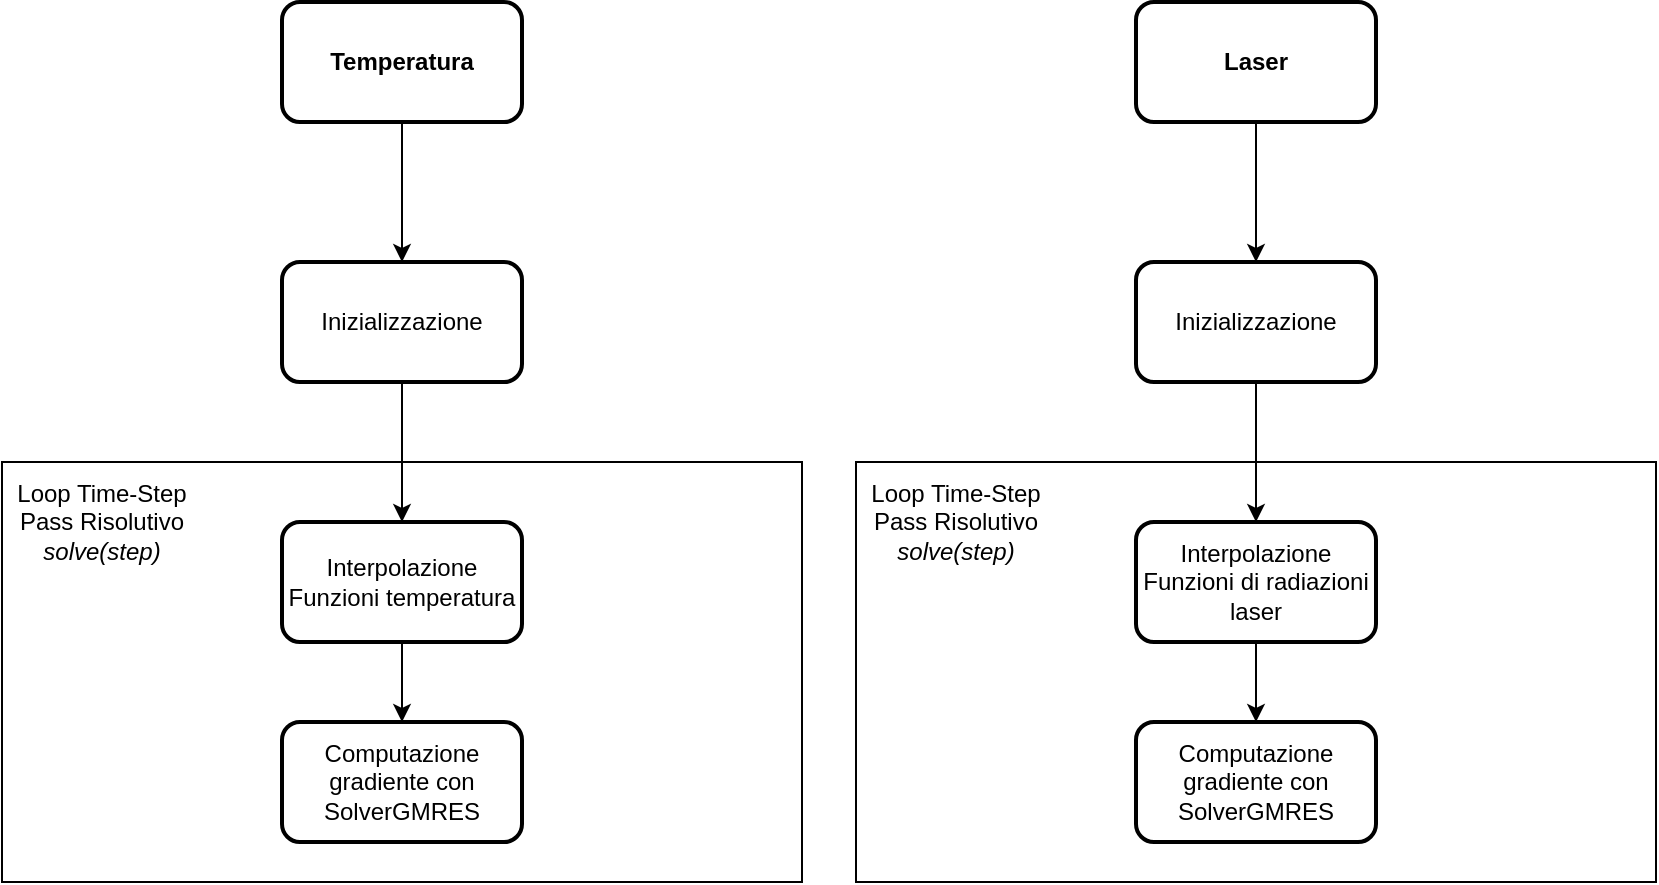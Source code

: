 <mxfile version="13.6.5">
    <diagram id="fKrREQkqZchyE4ESXf7V" name="Page-1">
        <mxGraphModel dx="860" dy="800" grid="1" gridSize="10" guides="1" tooltips="1" connect="1" arrows="1" fold="1" page="1" pageScale="1" pageWidth="827" pageHeight="1169" math="0" shadow="0">
            <root>
                <mxCell id="0"/>
                <mxCell id="1" parent="0"/>
                <mxCell id="34" value="" style="rounded=0;whiteSpace=wrap;html=1;" parent="1" vertex="1">
                    <mxGeometry y="270" width="400" height="210" as="geometry"/>
                </mxCell>
                <mxCell id="36" style="edgeStyle=orthogonalEdgeStyle;rounded=0;orthogonalLoop=1;jettySize=auto;html=1;" parent="1" source="3" target="26" edge="1">
                    <mxGeometry relative="1" as="geometry"/>
                </mxCell>
                <mxCell id="3" value="Temperatura" style="rounded=1;whiteSpace=wrap;html=1;strokeWidth=2;fontStyle=1" parent="1" vertex="1">
                    <mxGeometry x="140" y="40" width="120" height="60" as="geometry"/>
                </mxCell>
                <mxCell id="38" style="edgeStyle=orthogonalEdgeStyle;rounded=0;orthogonalLoop=1;jettySize=auto;html=1;" parent="1" source="26" target="29" edge="1">
                    <mxGeometry relative="1" as="geometry"/>
                </mxCell>
                <mxCell id="26" value="Inizializzazione" style="whiteSpace=wrap;html=1;rounded=1;strokeWidth=2;fontStyle=0" parent="1" vertex="1">
                    <mxGeometry x="140" y="170" width="120" height="60" as="geometry"/>
                </mxCell>
                <mxCell id="53" style="edgeStyle=orthogonalEdgeStyle;rounded=0;orthogonalLoop=1;jettySize=auto;html=1;" edge="1" parent="1" source="29" target="32">
                    <mxGeometry relative="1" as="geometry"/>
                </mxCell>
                <mxCell id="29" value="Interpolazione&lt;br&gt;Funzioni temperatura" style="whiteSpace=wrap;html=1;rounded=1;strokeWidth=2;fontStyle=0" parent="1" vertex="1">
                    <mxGeometry x="140" y="300" width="120" height="60" as="geometry"/>
                </mxCell>
                <mxCell id="32" value="Computazione gradiente con&lt;br&gt;SolverGMRES" style="whiteSpace=wrap;html=1;rounded=1;strokeWidth=2;fontStyle=0" parent="1" vertex="1">
                    <mxGeometry x="140" y="400" width="120" height="60" as="geometry"/>
                </mxCell>
                <mxCell id="35" value="Loop Time-Step&lt;br&gt;Pass Risolutivo&lt;br&gt;&lt;i&gt;solve(step)&lt;/i&gt;" style="text;html=1;strokeColor=none;fillColor=none;align=center;verticalAlign=middle;whiteSpace=wrap;rounded=0;" parent="1" vertex="1">
                    <mxGeometry y="280" width="100" height="40" as="geometry"/>
                </mxCell>
                <mxCell id="44" value="" style="rounded=0;whiteSpace=wrap;html=1;" vertex="1" parent="1">
                    <mxGeometry x="427" y="270" width="400" height="210" as="geometry"/>
                </mxCell>
                <mxCell id="45" style="edgeStyle=orthogonalEdgeStyle;rounded=0;orthogonalLoop=1;jettySize=auto;html=1;" edge="1" parent="1" source="46" target="48">
                    <mxGeometry relative="1" as="geometry"/>
                </mxCell>
                <mxCell id="46" value="Laser" style="rounded=1;whiteSpace=wrap;html=1;strokeWidth=2;fontStyle=1" vertex="1" parent="1">
                    <mxGeometry x="567" y="40" width="120" height="60" as="geometry"/>
                </mxCell>
                <mxCell id="47" style="edgeStyle=orthogonalEdgeStyle;rounded=0;orthogonalLoop=1;jettySize=auto;html=1;" edge="1" parent="1" source="48" target="50">
                    <mxGeometry relative="1" as="geometry"/>
                </mxCell>
                <mxCell id="48" value="Inizializzazione" style="whiteSpace=wrap;html=1;rounded=1;strokeWidth=2;fontStyle=0" vertex="1" parent="1">
                    <mxGeometry x="567" y="170" width="120" height="60" as="geometry"/>
                </mxCell>
                <mxCell id="55" style="edgeStyle=orthogonalEdgeStyle;rounded=0;orthogonalLoop=1;jettySize=auto;html=1;" edge="1" parent="1" source="50" target="51">
                    <mxGeometry relative="1" as="geometry"/>
                </mxCell>
                <mxCell id="50" value="Interpolazione&lt;br&gt;Funzioni di radiazioni laser" style="whiteSpace=wrap;html=1;rounded=1;strokeWidth=2;fontStyle=0" vertex="1" parent="1">
                    <mxGeometry x="567" y="300" width="120" height="60" as="geometry"/>
                </mxCell>
                <mxCell id="51" value="Computazione gradiente con&lt;br&gt;SolverGMRES" style="whiteSpace=wrap;html=1;rounded=1;strokeWidth=2;fontStyle=0" vertex="1" parent="1">
                    <mxGeometry x="567" y="400" width="120" height="60" as="geometry"/>
                </mxCell>
                <mxCell id="52" value="Loop Time-Step&lt;br&gt;Pass Risolutivo&lt;br&gt;&lt;i&gt;solve(step)&lt;/i&gt;" style="text;html=1;strokeColor=none;fillColor=none;align=center;verticalAlign=middle;whiteSpace=wrap;rounded=0;" vertex="1" parent="1">
                    <mxGeometry x="427" y="280" width="100" height="40" as="geometry"/>
                </mxCell>
            </root>
        </mxGraphModel>
    </diagram>
</mxfile>